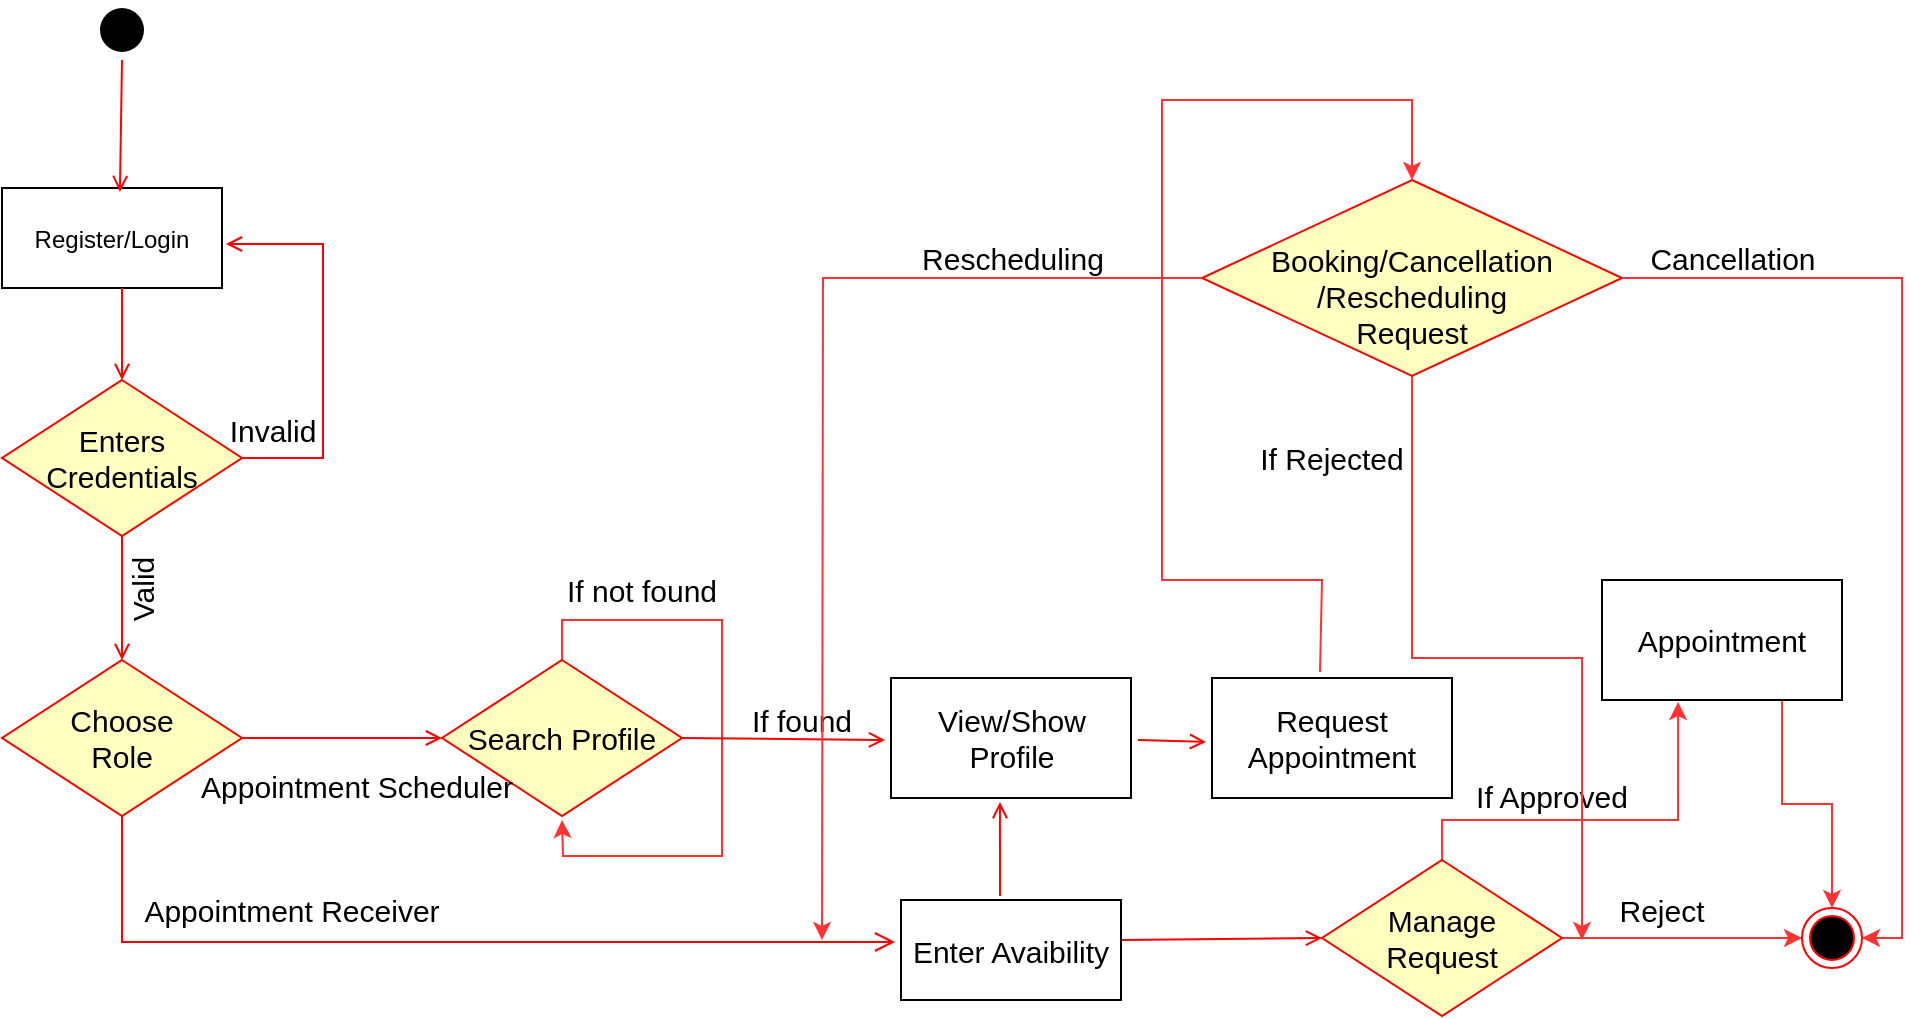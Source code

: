 <mxfile version="20.5.3" type="github">
  <diagram name="Page-1" id="e7e014a7-5840-1c2e-5031-d8a46d1fe8dd">
    <mxGraphModel dx="1038" dy="564" grid="1" gridSize="10" guides="1" tooltips="1" connect="1" arrows="1" fold="1" page="1" pageScale="1" pageWidth="1169" pageHeight="826" background="none" math="0" shadow="0">
      <root>
        <mxCell id="0" />
        <mxCell id="1" parent="0" />
        <mxCell id="20" value="" style="endArrow=open;strokeColor=#FF0000;endFill=1;rounded=0;entryX=0.454;entryY=1.033;entryDx=0;entryDy=0;entryPerimeter=0;exitX=0.45;exitY=-0.04;exitDx=0;exitDy=0;exitPerimeter=0;" parent="1" source="10" target="wqFc-xufKlRpDcysINkV-48" edge="1">
          <mxGeometry relative="1" as="geometry">
            <mxPoint x="630" y="450" as="targetPoint" />
            <mxPoint x="630" y="510" as="sourcePoint" />
            <Array as="points" />
          </mxGeometry>
        </mxCell>
        <mxCell id="5" value="" style="ellipse;shape=startState;fillColor=#000000;strokeColor=none;" parent="1" vertex="1">
          <mxGeometry x="185" y="30" width="30" height="30" as="geometry" />
        </mxCell>
        <mxCell id="7" value="Register/Login" style="" parent="1" vertex="1">
          <mxGeometry x="140" y="124" width="110" height="50" as="geometry" />
        </mxCell>
        <mxCell id="9" value="" style="endArrow=open;strokeColor=#FF0000;endFill=1;rounded=0;entryX=0.5;entryY=0;entryDx=0;entryDy=0;" parent="1" target="EQn-mTOoUDCiC8reOYnC-47" edge="1">
          <mxGeometry relative="1" as="geometry">
            <mxPoint x="185" y="212" as="targetPoint" />
            <mxPoint x="200" y="174" as="sourcePoint" />
          </mxGeometry>
        </mxCell>
        <mxCell id="10" value="Enter Avaibility" style="fontSize=15;" parent="1" vertex="1">
          <mxGeometry x="589.5" y="480" width="110" height="50" as="geometry" />
        </mxCell>
        <mxCell id="11" value="" style="endArrow=open;strokeColor=#FF0000;endFill=1;rounded=0;exitX=0.5;exitY=1;exitDx=0;exitDy=0;" parent="1" source="EQn-mTOoUDCiC8reOYnC-47" edge="1">
          <mxGeometry relative="1" as="geometry">
            <mxPoint x="185" y="290" as="sourcePoint" />
            <mxPoint x="200" y="360" as="targetPoint" />
          </mxGeometry>
        </mxCell>
        <mxCell id="12" value="" style="edgeStyle=elbowEdgeStyle;elbow=horizontal;strokeColor=#FF0000;endArrow=open;endFill=1;rounded=0;entryX=1.018;entryY=0.56;entryDx=0;entryDy=0;entryPerimeter=0;" parent="1" source="EQn-mTOoUDCiC8reOYnC-47" target="7" edge="1">
          <mxGeometry width="100" height="100" relative="1" as="geometry">
            <mxPoint x="300" y="260" as="sourcePoint" />
            <mxPoint x="344.5" y="210" as="targetPoint" />
            <Array as="points">
              <mxPoint x="300.5" y="182" />
              <mxPoint x="330.5" y="202" />
              <mxPoint x="280.5" y="155" />
              <mxPoint x="120.5" y="192" />
              <mxPoint x="114.5" y="270" />
            </Array>
          </mxGeometry>
        </mxCell>
        <mxCell id="EQn-mTOoUDCiC8reOYnC-42" value="&lt;font style=&quot;font-size: 15px;&quot;&gt;Invalid&lt;/font&gt;" style="text;html=1;align=center;verticalAlign=middle;resizable=0;points=[];autosize=1;strokeColor=none;fillColor=none;" parent="1" vertex="1">
          <mxGeometry x="240" y="230" width="70" height="30" as="geometry" />
        </mxCell>
        <mxCell id="EQn-mTOoUDCiC8reOYnC-43" value="&lt;font style=&quot;font-size: 15px;&quot;&gt;Valid&lt;/font&gt;" style="text;html=1;align=center;verticalAlign=middle;resizable=0;points=[];autosize=1;strokeColor=none;fillColor=none;horizontal=0;" parent="1" vertex="1">
          <mxGeometry x="180" y="310" width="60" height="30" as="geometry" />
        </mxCell>
        <mxCell id="EQn-mTOoUDCiC8reOYnC-47" value="&lt;div&gt;Enters&lt;/div&gt;&lt;div&gt;Credentials&lt;br&gt;&lt;/div&gt;" style="rhombus;whiteSpace=wrap;html=1;fillColor=#ffffc0;strokeColor=#ff0000;fontSize=15;" parent="1" vertex="1">
          <mxGeometry x="140" y="220" width="120" height="78" as="geometry" />
        </mxCell>
        <mxCell id="26" value="" style="edgeStyle=elbowEdgeStyle;elbow=horizontal;verticalAlign=bottom;endArrow=open;endSize=8;strokeColor=#FF0000;endFill=1;rounded=0;exitX=0.5;exitY=1;exitDx=0;exitDy=0;entryX=-0.027;entryY=0.42;entryDx=0;entryDy=0;entryPerimeter=0;" parent="1" source="wqFc-xufKlRpDcysINkV-42" target="10" edge="1">
          <mxGeometry x="267.5" y="518" as="geometry">
            <mxPoint x="290" y="470" as="targetPoint" />
            <mxPoint x="200" y="505" as="sourcePoint" />
            <Array as="points">
              <mxPoint x="200" y="500" />
            </Array>
          </mxGeometry>
        </mxCell>
        <mxCell id="wqFc-xufKlRpDcysINkV-41" value="" style="endArrow=open;strokeColor=#FF0000;endFill=1;rounded=0;entryX=0.536;entryY=0.04;entryDx=0;entryDy=0;entryPerimeter=0;exitX=0.5;exitY=1;exitDx=0;exitDy=0;" parent="1" source="5" target="7" edge="1">
          <mxGeometry relative="1" as="geometry">
            <mxPoint x="250" y="87" as="targetPoint" />
            <mxPoint x="250" y="34" as="sourcePoint" />
          </mxGeometry>
        </mxCell>
        <mxCell id="wqFc-xufKlRpDcysINkV-42" value="&lt;div&gt;Choose&lt;/div&gt;&lt;div&gt;Role&lt;/div&gt;" style="rhombus;whiteSpace=wrap;html=1;fillColor=#ffffc0;strokeColor=#ff0000;fontSize=15;" parent="1" vertex="1">
          <mxGeometry x="140" y="360" width="120" height="78" as="geometry" />
        </mxCell>
        <mxCell id="wqFc-xufKlRpDcysINkV-44" value="&lt;font style=&quot;font-size: 15px;&quot;&gt;Appointment Receiver&lt;/font&gt;" style="text;html=1;strokeColor=none;fillColor=none;align=center;verticalAlign=middle;whiteSpace=wrap;rounded=0;" parent="1" vertex="1">
          <mxGeometry x="210" y="470" width="150" height="30" as="geometry" />
        </mxCell>
        <mxCell id="wqFc-xufKlRpDcysINkV-61" style="edgeStyle=orthogonalEdgeStyle;rounded=0;orthogonalLoop=1;jettySize=auto;html=1;exitX=0.5;exitY=0;exitDx=0;exitDy=0;fontSize=15;strokeColor=#FF3333;" parent="1" source="wqFc-xufKlRpDcysINkV-46" edge="1">
          <mxGeometry relative="1" as="geometry">
            <mxPoint x="420" y="440" as="targetPoint" />
          </mxGeometry>
        </mxCell>
        <mxCell id="wqFc-xufKlRpDcysINkV-46" value="Search Profile" style="rhombus;whiteSpace=wrap;html=1;fillColor=#ffffc0;strokeColor=#ff0000;fontSize=15;" parent="1" vertex="1">
          <mxGeometry x="360" y="360" width="120" height="78" as="geometry" />
        </mxCell>
        <mxCell id="wqFc-xufKlRpDcysINkV-47" value="" style="endArrow=open;strokeColor=#FF0000;endFill=1;rounded=0;entryX=0;entryY=0.5;entryDx=0;entryDy=0;" parent="1" source="wqFc-xufKlRpDcysINkV-42" target="wqFc-xufKlRpDcysINkV-46" edge="1">
          <mxGeometry relative="1" as="geometry">
            <mxPoint x="210" y="308" as="sourcePoint" />
            <mxPoint x="210" y="370" as="targetPoint" />
          </mxGeometry>
        </mxCell>
        <mxCell id="wqFc-xufKlRpDcysINkV-48" value="View/Show Profile" style="whiteSpace=wrap;html=1;fontSize=15;fillColor=#FFFFFF;strokeColor=#000000;fontColor=rgb(0, 0, 0);" parent="1" vertex="1">
          <mxGeometry x="584.5" y="369" width="120" height="60" as="geometry" />
        </mxCell>
        <mxCell id="wqFc-xufKlRpDcysINkV-50" value="" style="endArrow=open;strokeColor=#FF0000;endFill=1;rounded=0;exitX=1;exitY=0.5;exitDx=0;exitDy=0;entryX=-0.025;entryY=0.517;entryDx=0;entryDy=0;entryPerimeter=0;" parent="1" source="wqFc-xufKlRpDcysINkV-46" target="wqFc-xufKlRpDcysINkV-48" edge="1">
          <mxGeometry relative="1" as="geometry">
            <mxPoint x="270" y="409" as="sourcePoint" />
            <mxPoint x="530" y="400" as="targetPoint" />
          </mxGeometry>
        </mxCell>
        <mxCell id="wqFc-xufKlRpDcysINkV-52" value="Request Appointment" style="whiteSpace=wrap;html=1;fontSize=15;fillColor=#FFFFFF;strokeColor=#000000;fontColor=rgb(0, 0, 0);" parent="1" vertex="1">
          <mxGeometry x="745" y="369" width="120" height="60" as="geometry" />
        </mxCell>
        <mxCell id="wqFc-xufKlRpDcysINkV-54" value="" style="endArrow=open;strokeColor=#FF0000;endFill=1;rounded=0;exitX=1.029;exitY=0.517;exitDx=0;exitDy=0;exitPerimeter=0;entryX=-0.025;entryY=0.533;entryDx=0;entryDy=0;entryPerimeter=0;" parent="1" source="wqFc-xufKlRpDcysINkV-48" target="wqFc-xufKlRpDcysINkV-52" edge="1">
          <mxGeometry relative="1" as="geometry">
            <mxPoint x="419.5" y="409" as="sourcePoint" />
            <mxPoint x="740" y="400" as="targetPoint" />
          </mxGeometry>
        </mxCell>
        <mxCell id="wqFc-xufKlRpDcysINkV-56" value="&lt;font style=&quot;font-size: 15px;&quot;&gt;Appointment Scheduler&lt;br&gt;&lt;/font&gt;" style="text;html=1;strokeColor=none;fillColor=none;align=center;verticalAlign=middle;whiteSpace=wrap;rounded=0;" parent="1" vertex="1">
          <mxGeometry x="230" y="408" width="175" height="30" as="geometry" />
        </mxCell>
        <mxCell id="wqFc-xufKlRpDcysINkV-60" value="If found" style="text;html=1;strokeColor=none;fillColor=none;align=center;verticalAlign=middle;whiteSpace=wrap;rounded=0;fontSize=15;" parent="1" vertex="1">
          <mxGeometry x="510" y="375" width="60" height="30" as="geometry" />
        </mxCell>
        <mxCell id="wqFc-xufKlRpDcysINkV-62" value="If not found" style="text;html=1;strokeColor=none;fillColor=none;align=center;verticalAlign=middle;whiteSpace=wrap;rounded=0;fontSize=15;" parent="1" vertex="1">
          <mxGeometry x="420" y="310" width="80" height="30" as="geometry" />
        </mxCell>
        <mxCell id="wqFc-xufKlRpDcysINkV-71" style="edgeStyle=orthogonalEdgeStyle;rounded=0;orthogonalLoop=1;jettySize=auto;html=1;exitX=1;exitY=0.5;exitDx=0;exitDy=0;strokeColor=#FF3333;fontSize=15;" parent="1" source="wqFc-xufKlRpDcysINkV-67" target="wqFc-xufKlRpDcysINkV-72" edge="1">
          <mxGeometry relative="1" as="geometry">
            <mxPoint x="1020" y="499" as="targetPoint" />
          </mxGeometry>
        </mxCell>
        <mxCell id="wqFc-xufKlRpDcysINkV-74" style="edgeStyle=orthogonalEdgeStyle;rounded=0;orthogonalLoop=1;jettySize=auto;html=1;exitX=0.5;exitY=0;exitDx=0;exitDy=0;strokeColor=#FF3333;fontSize=15;entryX=0.317;entryY=1.017;entryDx=0;entryDy=0;entryPerimeter=0;" parent="1" source="wqFc-xufKlRpDcysINkV-67" target="wqFc-xufKlRpDcysINkV-75" edge="1">
          <mxGeometry relative="1" as="geometry">
            <mxPoint x="980" y="400" as="targetPoint" />
            <Array as="points">
              <mxPoint x="860" y="440" />
              <mxPoint x="978" y="440" />
            </Array>
          </mxGeometry>
        </mxCell>
        <mxCell id="wqFc-xufKlRpDcysINkV-67" value="&lt;div&gt;Manage&lt;/div&gt;&lt;div&gt;Request&lt;/div&gt;" style="rhombus;whiteSpace=wrap;html=1;fillColor=#ffffc0;strokeColor=#ff0000;fontSize=15;" parent="1" vertex="1">
          <mxGeometry x="800" y="460" width="120" height="78" as="geometry" />
        </mxCell>
        <mxCell id="wqFc-xufKlRpDcysINkV-69" value="" style="endArrow=open;strokeColor=#FF0000;endFill=1;rounded=0;entryX=0;entryY=0.5;entryDx=0;entryDy=0;" parent="1" target="wqFc-xufKlRpDcysINkV-67" edge="1">
          <mxGeometry relative="1" as="geometry">
            <mxPoint x="970" y="423" as="targetPoint" />
            <mxPoint x="700" y="500" as="sourcePoint" />
            <Array as="points" />
          </mxGeometry>
        </mxCell>
        <mxCell id="wqFc-xufKlRpDcysINkV-72" value="" style="ellipse;html=1;shape=endState;fillColor=#000000;strokeColor=#ff0000;fontSize=15;" parent="1" vertex="1">
          <mxGeometry x="1040" y="484" width="30" height="30" as="geometry" />
        </mxCell>
        <mxCell id="wqFc-xufKlRpDcysINkV-73" value="Reject" style="text;html=1;strokeColor=none;fillColor=none;align=center;verticalAlign=middle;whiteSpace=wrap;rounded=0;fontSize=15;" parent="1" vertex="1">
          <mxGeometry x="940" y="470" width="60" height="30" as="geometry" />
        </mxCell>
        <mxCell id="l8tm89vybage7H3w3g5B-28" value="" style="edgeStyle=orthogonalEdgeStyle;rounded=0;orthogonalLoop=1;jettySize=auto;html=1;strokeColor=#FF3333;entryX=0.5;entryY=0;entryDx=0;entryDy=0;exitX=0.75;exitY=1;exitDx=0;exitDy=0;" edge="1" parent="1" source="wqFc-xufKlRpDcysINkV-75" target="wqFc-xufKlRpDcysINkV-72">
          <mxGeometry relative="1" as="geometry" />
        </mxCell>
        <mxCell id="wqFc-xufKlRpDcysINkV-75" value="Appointment" style="whiteSpace=wrap;html=1;fontSize=15;fillColor=#FFFFFF;strokeColor=#000000;fontColor=rgb(0, 0, 0);" parent="1" vertex="1">
          <mxGeometry x="940" y="320" width="120" height="60" as="geometry" />
        </mxCell>
        <mxCell id="wqFc-xufKlRpDcysINkV-77" value="If Approved" style="text;html=1;strokeColor=none;fillColor=none;align=center;verticalAlign=middle;whiteSpace=wrap;rounded=0;fontSize=15;" parent="1" vertex="1">
          <mxGeometry x="870" y="413" width="90" height="30" as="geometry" />
        </mxCell>
        <mxCell id="wqFc-xufKlRpDcysINkV-82" style="edgeStyle=orthogonalEdgeStyle;rounded=0;orthogonalLoop=1;jettySize=auto;html=1;exitX=0.5;exitY=1;exitDx=0;exitDy=0;strokeColor=#FF3333;fontSize=15;" parent="1" source="wqFc-xufKlRpDcysINkV-81" edge="1">
          <mxGeometry relative="1" as="geometry">
            <mxPoint x="930" y="500" as="targetPoint" />
            <Array as="points">
              <mxPoint x="845" y="359" />
              <mxPoint x="930" y="359" />
            </Array>
          </mxGeometry>
        </mxCell>
        <mxCell id="wqFc-xufKlRpDcysINkV-81" value="&lt;div&gt;&lt;br&gt;&lt;/div&gt;&lt;div&gt;Booking/Cancellation&lt;/div&gt;&lt;div&gt;/Rescheduling&lt;/div&gt;&lt;div&gt;Request&lt;br&gt;&lt;/div&gt;" style="rhombus;whiteSpace=wrap;html=1;fillColor=#ffffc0;strokeColor=#ff0000;fontSize=15;" parent="1" vertex="1">
          <mxGeometry x="740" y="120" width="210" height="98" as="geometry" />
        </mxCell>
        <mxCell id="wqFc-xufKlRpDcysINkV-84" value="If Rejected" style="text;html=1;strokeColor=none;fillColor=none;align=center;verticalAlign=middle;whiteSpace=wrap;rounded=0;fontSize=15;" parent="1" vertex="1">
          <mxGeometry x="760" y="244" width="90" height="30" as="geometry" />
        </mxCell>
        <mxCell id="wqFc-xufKlRpDcysINkV-89" style="edgeStyle=orthogonalEdgeStyle;rounded=0;orthogonalLoop=1;jettySize=auto;html=1;exitX=0;exitY=0.5;exitDx=0;exitDy=0;fontSize=15;strokeColor=#FF3333;" parent="1" source="wqFc-xufKlRpDcysINkV-81" edge="1">
          <mxGeometry relative="1" as="geometry">
            <mxPoint x="550" y="500" as="targetPoint" />
            <mxPoint x="430" y="370" as="sourcePoint" />
          </mxGeometry>
        </mxCell>
        <mxCell id="wqFc-xufKlRpDcysINkV-90" value="Rescheduling" style="text;html=1;align=center;verticalAlign=middle;resizable=0;points=[];autosize=1;strokeColor=none;fillColor=none;fontSize=15;" parent="1" vertex="1">
          <mxGeometry x="589.5" y="144" width="110" height="30" as="geometry" />
        </mxCell>
        <mxCell id="wqFc-xufKlRpDcysINkV-91" style="edgeStyle=orthogonalEdgeStyle;rounded=0;orthogonalLoop=1;jettySize=auto;html=1;exitX=1;exitY=0.5;exitDx=0;exitDy=0;fontSize=15;strokeColor=#FF3333;entryX=1;entryY=0.5;entryDx=0;entryDy=0;" parent="1" source="wqFc-xufKlRpDcysINkV-81" target="wqFc-xufKlRpDcysINkV-72" edge="1">
          <mxGeometry relative="1" as="geometry">
            <mxPoint x="1090" y="500" as="targetPoint" />
            <mxPoint x="1300" y="164" as="sourcePoint" />
          </mxGeometry>
        </mxCell>
        <mxCell id="wqFc-xufKlRpDcysINkV-94" value="Cancellation" style="text;html=1;align=center;verticalAlign=middle;resizable=0;points=[];autosize=1;strokeColor=none;fillColor=none;fontSize=15;" parent="1" vertex="1">
          <mxGeometry x="950" y="144" width="110" height="30" as="geometry" />
        </mxCell>
        <mxCell id="l8tm89vybage7H3w3g5B-34" value="" style="endArrow=classic;html=1;rounded=0;strokeColor=#FF3333;exitX=0.45;exitY=-0.05;exitDx=0;exitDy=0;entryX=0.5;entryY=0;entryDx=0;entryDy=0;exitPerimeter=0;" edge="1" parent="1" source="wqFc-xufKlRpDcysINkV-52" target="wqFc-xufKlRpDcysINkV-81">
          <mxGeometry width="50" height="50" relative="1" as="geometry">
            <mxPoint x="580" y="280" as="sourcePoint" />
            <mxPoint x="840" y="80" as="targetPoint" />
            <Array as="points">
              <mxPoint x="800" y="320" />
              <mxPoint x="720" y="320" />
              <mxPoint x="720" y="80" />
              <mxPoint x="845" y="80" />
            </Array>
          </mxGeometry>
        </mxCell>
      </root>
    </mxGraphModel>
  </diagram>
</mxfile>
